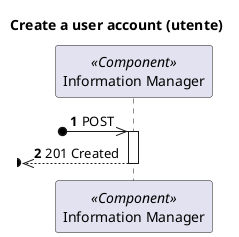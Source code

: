 @startuml
'https://plantuml.com/sequence-diagram

autonumber
skinparam packageStyle rect

title Create a user account (utente)

participant "Information Manager" as MD <<Component>>

?o->> MD : POST

activate MD
?o<<--MD : 201 Created

deactivate MD


@enduml
